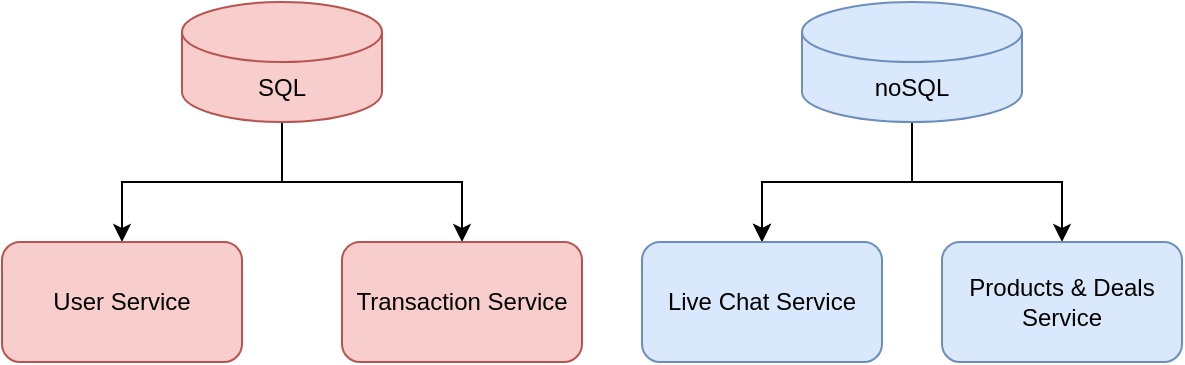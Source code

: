 <mxfile version="24.8.4">
  <diagram name="Page-1" id="ulIAU_dWA3H5S0HxLUAw">
    <mxGraphModel dx="1050" dy="522" grid="1" gridSize="10" guides="1" tooltips="1" connect="1" arrows="1" fold="1" page="1" pageScale="1" pageWidth="850" pageHeight="1100" math="0" shadow="0">
      <root>
        <mxCell id="0" />
        <mxCell id="1" parent="0" />
        <mxCell id="-uaoBvbYui1KFP07XOUj-4" value="" style="edgeStyle=orthogonalEdgeStyle;rounded=0;orthogonalLoop=1;jettySize=auto;html=1;" edge="1" parent="1" source="-uaoBvbYui1KFP07XOUj-1" target="-uaoBvbYui1KFP07XOUj-3">
          <mxGeometry relative="1" as="geometry" />
        </mxCell>
        <mxCell id="-uaoBvbYui1KFP07XOUj-6" value="" style="edgeStyle=orthogonalEdgeStyle;rounded=0;orthogonalLoop=1;jettySize=auto;html=1;" edge="1" parent="1" source="-uaoBvbYui1KFP07XOUj-1" target="-uaoBvbYui1KFP07XOUj-5">
          <mxGeometry relative="1" as="geometry" />
        </mxCell>
        <mxCell id="-uaoBvbYui1KFP07XOUj-1" value="SQL" style="shape=cylinder3;whiteSpace=wrap;html=1;boundedLbl=1;backgroundOutline=1;size=15;fillColor=#f8cecc;strokeColor=#b85450;" vertex="1" parent="1">
          <mxGeometry x="220" y="50" width="100" height="60" as="geometry" />
        </mxCell>
        <mxCell id="-uaoBvbYui1KFP07XOUj-8" value="" style="edgeStyle=orthogonalEdgeStyle;rounded=0;orthogonalLoop=1;jettySize=auto;html=1;" edge="1" parent="1" source="-uaoBvbYui1KFP07XOUj-2" target="-uaoBvbYui1KFP07XOUj-7">
          <mxGeometry relative="1" as="geometry" />
        </mxCell>
        <mxCell id="-uaoBvbYui1KFP07XOUj-9" value="" style="edgeStyle=orthogonalEdgeStyle;rounded=0;orthogonalLoop=1;jettySize=auto;html=1;" edge="1" parent="1" source="-uaoBvbYui1KFP07XOUj-2" target="-uaoBvbYui1KFP07XOUj-7">
          <mxGeometry relative="1" as="geometry" />
        </mxCell>
        <mxCell id="-uaoBvbYui1KFP07XOUj-11" value="" style="edgeStyle=orthogonalEdgeStyle;rounded=0;orthogonalLoop=1;jettySize=auto;html=1;" edge="1" parent="1" source="-uaoBvbYui1KFP07XOUj-2" target="-uaoBvbYui1KFP07XOUj-10">
          <mxGeometry relative="1" as="geometry" />
        </mxCell>
        <mxCell id="-uaoBvbYui1KFP07XOUj-2" value="noSQL" style="shape=cylinder3;whiteSpace=wrap;html=1;boundedLbl=1;backgroundOutline=1;size=15;fillColor=#dae8fc;strokeColor=#6c8ebf;" vertex="1" parent="1">
          <mxGeometry x="530" y="50" width="110" height="60" as="geometry" />
        </mxCell>
        <mxCell id="-uaoBvbYui1KFP07XOUj-3" value="User Service" style="rounded=1;whiteSpace=wrap;html=1;fillColor=#f8cecc;strokeColor=#b85450;" vertex="1" parent="1">
          <mxGeometry x="130" y="170" width="120" height="60" as="geometry" />
        </mxCell>
        <mxCell id="-uaoBvbYui1KFP07XOUj-5" value="Transaction Service" style="rounded=1;whiteSpace=wrap;html=1;fillColor=#f8cecc;strokeColor=#b85450;" vertex="1" parent="1">
          <mxGeometry x="300" y="170" width="120" height="60" as="geometry" />
        </mxCell>
        <mxCell id="-uaoBvbYui1KFP07XOUj-7" value="Live Chat Service" style="rounded=1;whiteSpace=wrap;html=1;fillColor=#dae8fc;strokeColor=#6c8ebf;" vertex="1" parent="1">
          <mxGeometry x="450" y="170" width="120" height="60" as="geometry" />
        </mxCell>
        <mxCell id="-uaoBvbYui1KFP07XOUj-10" value="Products &amp;amp; Deals Service" style="rounded=1;whiteSpace=wrap;html=1;fillColor=#dae8fc;strokeColor=#6c8ebf;" vertex="1" parent="1">
          <mxGeometry x="600" y="170" width="120" height="60" as="geometry" />
        </mxCell>
      </root>
    </mxGraphModel>
  </diagram>
</mxfile>
